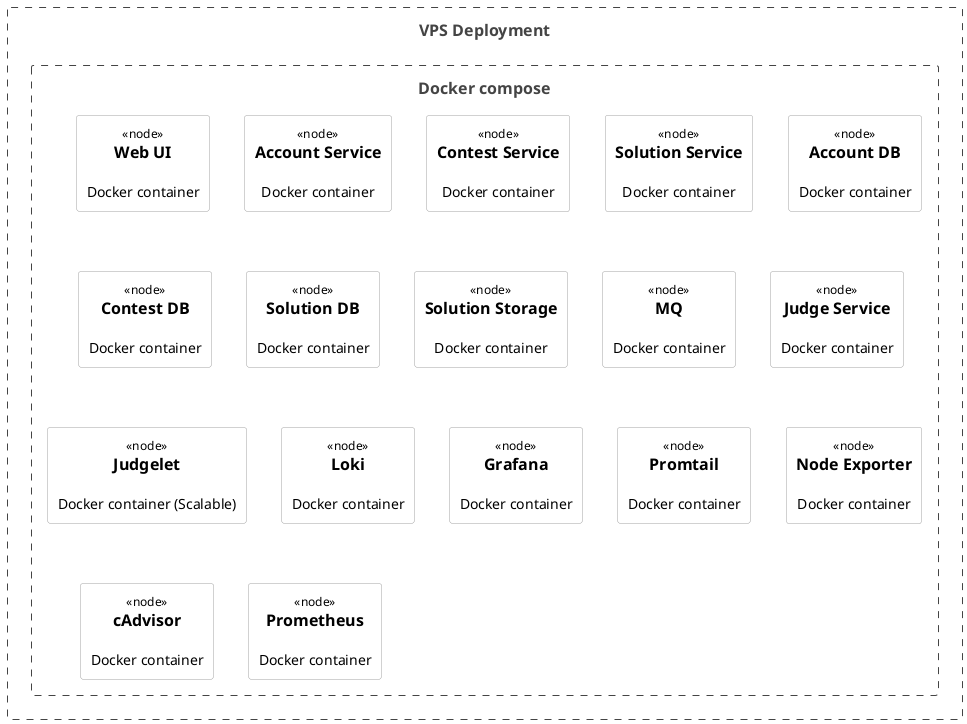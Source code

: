 @startuml
!include <C4/C4_Deployment>
Boundary(VPS_Deployment,"VPS Deployment",$descr=""){
    Boundary(Docker_compose,"Docker compose",$descr=""){
        Node(Web_UI,"Web UI",$descr="Docker container")
        Node(Account_Service,"Account Service",$descr="Docker container")
        Node(Contest_Service,"Contest Service",$descr="Docker container")
        Node(Solution_Service,"Solution Service",$descr="Docker container")
        Node(Account_DB,"Account DB",$descr="Docker container")
        Node(Contest_DB,"Contest DB",$descr="Docker container")
        Node(Solution_DB,"Solution DB",$descr="Docker container")
        Node(Solution_Storage,"Solution Storage",$descr="Docker container")
        Node(MQ,"MQ",$descr="Docker container")
        Node(Judge_Service,"Judge Service",$descr="Docker container")
        Node(Judgelet,"Judgelet",$descr="Docker container (Scalable)")
        Node(Loki,"Loki",$descr="Docker container")
        Node(Grafana,"Grafana",$descr="Docker container")
        Node(Promtail,"Promtail",$descr="Docker container")
        Node(Node_Exporter,"Node Exporter",$descr="Docker container")
        Node(cAdvisor,"cAdvisor",$descr="Docker container")
        Node(Prometheus,"Prometheus",$descr="Docker container")
    }
}
@enduml
